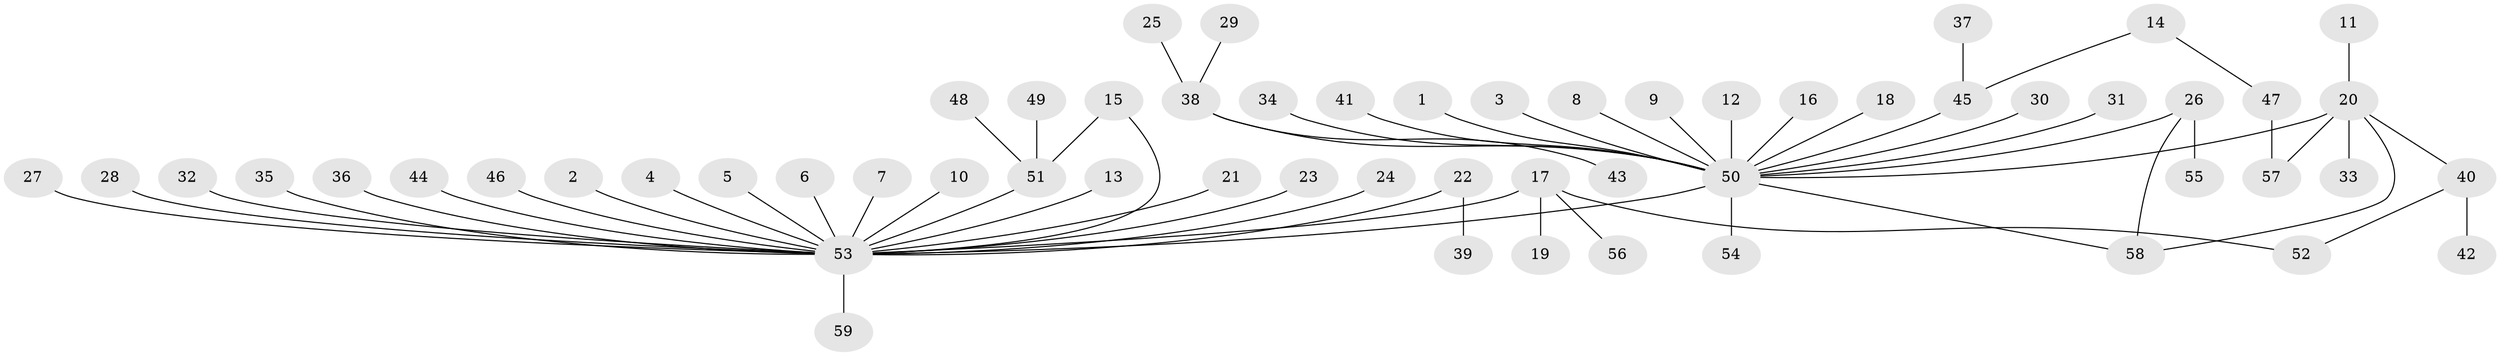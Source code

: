 // original degree distribution, {21: 0.00847457627118644, 1: 0.6694915254237288, 27: 0.00847457627118644, 8: 0.00847457627118644, 4: 0.0423728813559322, 3: 0.05084745762711865, 6: 0.01694915254237288, 2: 0.15254237288135594, 5: 0.0423728813559322}
// Generated by graph-tools (version 1.1) at 2025/01/03/09/25 03:01:46]
// undirected, 59 vertices, 63 edges
graph export_dot {
graph [start="1"]
  node [color=gray90,style=filled];
  1;
  2;
  3;
  4;
  5;
  6;
  7;
  8;
  9;
  10;
  11;
  12;
  13;
  14;
  15;
  16;
  17;
  18;
  19;
  20;
  21;
  22;
  23;
  24;
  25;
  26;
  27;
  28;
  29;
  30;
  31;
  32;
  33;
  34;
  35;
  36;
  37;
  38;
  39;
  40;
  41;
  42;
  43;
  44;
  45;
  46;
  47;
  48;
  49;
  50;
  51;
  52;
  53;
  54;
  55;
  56;
  57;
  58;
  59;
  1 -- 50 [weight=1.0];
  2 -- 53 [weight=1.0];
  3 -- 50 [weight=1.0];
  4 -- 53 [weight=1.0];
  5 -- 53 [weight=1.0];
  6 -- 53 [weight=1.0];
  7 -- 53 [weight=1.0];
  8 -- 50 [weight=1.0];
  9 -- 50 [weight=1.0];
  10 -- 53 [weight=1.0];
  11 -- 20 [weight=1.0];
  12 -- 50 [weight=1.0];
  13 -- 53 [weight=1.0];
  14 -- 45 [weight=1.0];
  14 -- 47 [weight=1.0];
  15 -- 51 [weight=1.0];
  15 -- 53 [weight=1.0];
  16 -- 50 [weight=1.0];
  17 -- 19 [weight=1.0];
  17 -- 52 [weight=1.0];
  17 -- 53 [weight=1.0];
  17 -- 56 [weight=1.0];
  18 -- 50 [weight=1.0];
  20 -- 33 [weight=1.0];
  20 -- 40 [weight=1.0];
  20 -- 50 [weight=1.0];
  20 -- 57 [weight=1.0];
  20 -- 58 [weight=1.0];
  21 -- 53 [weight=1.0];
  22 -- 39 [weight=1.0];
  22 -- 53 [weight=1.0];
  23 -- 53 [weight=1.0];
  24 -- 53 [weight=1.0];
  25 -- 38 [weight=1.0];
  26 -- 50 [weight=1.0];
  26 -- 55 [weight=1.0];
  26 -- 58 [weight=1.0];
  27 -- 53 [weight=1.0];
  28 -- 53 [weight=1.0];
  29 -- 38 [weight=1.0];
  30 -- 50 [weight=1.0];
  31 -- 50 [weight=1.0];
  32 -- 53 [weight=1.0];
  34 -- 50 [weight=1.0];
  35 -- 53 [weight=1.0];
  36 -- 53 [weight=1.0];
  37 -- 45 [weight=1.0];
  38 -- 43 [weight=1.0];
  38 -- 50 [weight=1.0];
  40 -- 42 [weight=1.0];
  40 -- 52 [weight=1.0];
  41 -- 50 [weight=1.0];
  44 -- 53 [weight=1.0];
  45 -- 50 [weight=1.0];
  46 -- 53 [weight=1.0];
  47 -- 57 [weight=1.0];
  48 -- 51 [weight=1.0];
  49 -- 51 [weight=1.0];
  50 -- 53 [weight=1.0];
  50 -- 54 [weight=1.0];
  50 -- 58 [weight=1.0];
  51 -- 53 [weight=1.0];
  53 -- 59 [weight=1.0];
}
